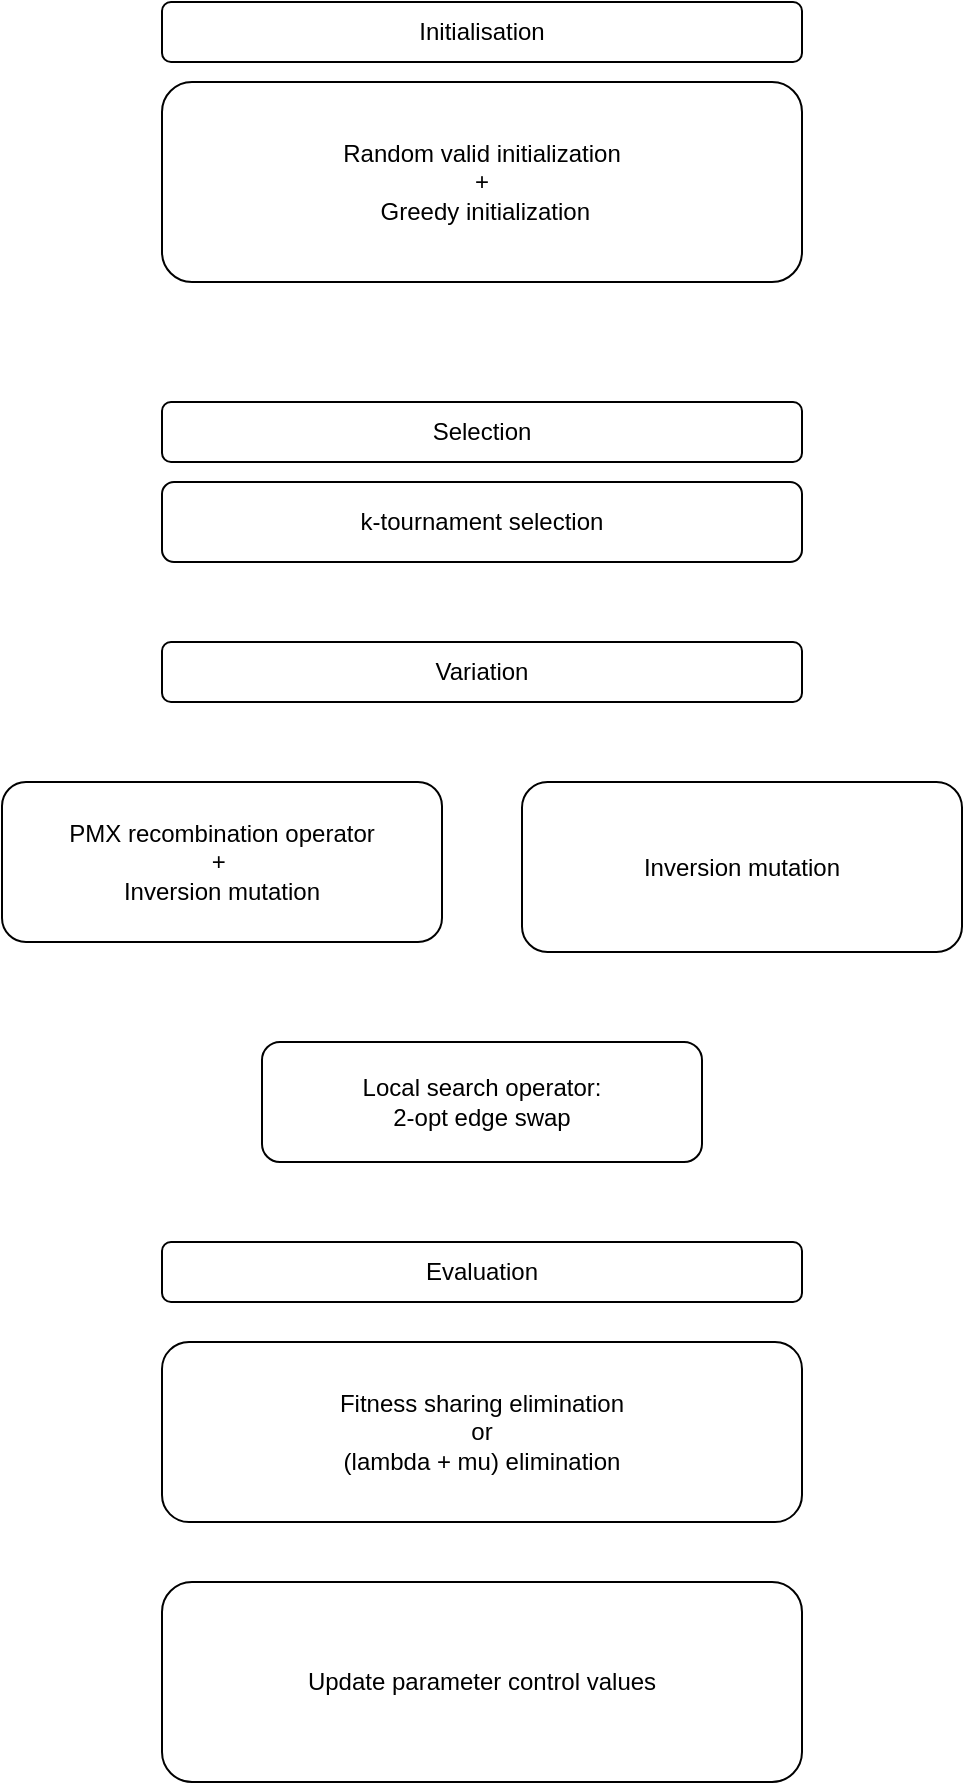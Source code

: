 <mxfile version="22.1.11" type="device">
  <diagram name="Page-1" id="8zFKbIF-x4W76hDdfeIt">
    <mxGraphModel dx="1180" dy="1936" grid="1" gridSize="10" guides="1" tooltips="1" connect="1" arrows="1" fold="1" page="1" pageScale="1" pageWidth="827" pageHeight="1169" math="0" shadow="0">
      <root>
        <mxCell id="0" />
        <mxCell id="1" parent="0" />
        <mxCell id="6hrUjLOy1iN7DgCjd3hs-1" value="Initialisation" style="rounded=1;whiteSpace=wrap;html=1;" parent="1" vertex="1">
          <mxGeometry x="280" y="-190" width="320" height="30" as="geometry" />
        </mxCell>
        <mxCell id="6hrUjLOy1iN7DgCjd3hs-2" value="Selection" style="rounded=1;whiteSpace=wrap;html=1;" parent="1" vertex="1">
          <mxGeometry x="280" y="10" width="320" height="30" as="geometry" />
        </mxCell>
        <mxCell id="6hrUjLOy1iN7DgCjd3hs-3" value="Variation" style="rounded=1;whiteSpace=wrap;html=1;" parent="1" vertex="1">
          <mxGeometry x="280" y="130" width="320" height="30" as="geometry" />
        </mxCell>
        <mxCell id="6hrUjLOy1iN7DgCjd3hs-4" value="Evaluation" style="rounded=1;whiteSpace=wrap;html=1;" parent="1" vertex="1">
          <mxGeometry x="280" y="430" width="320" height="30" as="geometry" />
        </mxCell>
        <mxCell id="6hrUjLOy1iN7DgCjd3hs-8" value="PMX recombination operator&lt;br&gt;+&amp;nbsp;&lt;br&gt;Inversion mutation" style="rounded=1;whiteSpace=wrap;html=1;" parent="1" vertex="1">
          <mxGeometry x="200" y="200" width="220" height="80" as="geometry" />
        </mxCell>
        <mxCell id="6hrUjLOy1iN7DgCjd3hs-9" value="Inversion mutation&lt;br&gt;" style="rounded=1;whiteSpace=wrap;html=1;" parent="1" vertex="1">
          <mxGeometry x="460" y="200" width="220" height="85" as="geometry" />
        </mxCell>
        <mxCell id="6hrUjLOy1iN7DgCjd3hs-10" value="Local search operator:&lt;br&gt;2-opt edge swap" style="rounded=1;whiteSpace=wrap;html=1;" parent="1" vertex="1">
          <mxGeometry x="330" y="330" width="220" height="60" as="geometry" />
        </mxCell>
        <mxCell id="6hrUjLOy1iN7DgCjd3hs-11" value="Fitness sharing elimination&lt;br&gt;or&lt;br&gt;(lambda + mu) elimination" style="rounded=1;whiteSpace=wrap;html=1;" parent="1" vertex="1">
          <mxGeometry x="280" y="480" width="320" height="90" as="geometry" />
        </mxCell>
        <mxCell id="s6gPexedd3UbNPSYN4ua-1" value="Random valid initialization&lt;br&gt;+&lt;br&gt;&amp;nbsp;Greedy initialization" style="rounded=1;whiteSpace=wrap;html=1;" vertex="1" parent="1">
          <mxGeometry x="280" y="-150" width="320" height="100" as="geometry" />
        </mxCell>
        <mxCell id="s6gPexedd3UbNPSYN4ua-2" value="k-tournament selection" style="rounded=1;whiteSpace=wrap;html=1;" vertex="1" parent="1">
          <mxGeometry x="280" y="50" width="320" height="40" as="geometry" />
        </mxCell>
        <mxCell id="s6gPexedd3UbNPSYN4ua-3" value="Update parameter control values" style="rounded=1;whiteSpace=wrap;html=1;" vertex="1" parent="1">
          <mxGeometry x="280" y="600" width="320" height="100" as="geometry" />
        </mxCell>
      </root>
    </mxGraphModel>
  </diagram>
</mxfile>
